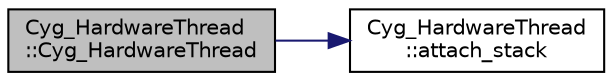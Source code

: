 digraph "Cyg_HardwareThread::Cyg_HardwareThread"
{
  edge [fontname="Helvetica",fontsize="10",labelfontname="Helvetica",labelfontsize="10"];
  node [fontname="Helvetica",fontsize="10",shape=record];
  rankdir="LR";
  Node1 [label="Cyg_HardwareThread\l::Cyg_HardwareThread",height=0.2,width=0.4,color="black", fillcolor="grey75", style="filled" fontcolor="black"];
  Node1 -> Node2 [color="midnightblue",fontsize="10",style="solid",fontname="Helvetica"];
  Node2 [label="Cyg_HardwareThread\l::attach_stack",height=0.2,width=0.4,color="black", fillcolor="white", style="filled",URL="$class_cyg___hardware_thread.html#a129977274c36ffce72bebb58df4f2b81"];
}
